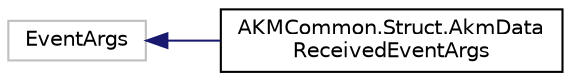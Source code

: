 digraph "Graphical Class Hierarchy"
{
 // LATEX_PDF_SIZE
  edge [fontname="Helvetica",fontsize="10",labelfontname="Helvetica",labelfontsize="10"];
  node [fontname="Helvetica",fontsize="10",shape=record];
  rankdir="LR";
  Node30 [label="EventArgs",height=0.2,width=0.4,color="grey75", fillcolor="white", style="filled",tooltip=" "];
  Node30 -> Node0 [dir="back",color="midnightblue",fontsize="10",style="solid",fontname="Helvetica"];
  Node0 [label="AKMCommon.Struct.AkmData\lReceivedEventArgs",height=0.2,width=0.4,color="black", fillcolor="white", style="filled",URL="$class_a_k_m_common_1_1_struct_1_1_akm_data_received_event_args.html",tooltip="Event arguments for data received event."];
}
